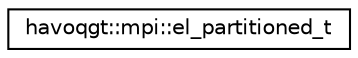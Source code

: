 digraph "Graphical Class Hierarchy"
{
  edge [fontname="Helvetica",fontsize="10",labelfontname="Helvetica",labelfontsize="10"];
  node [fontname="Helvetica",fontsize="10",shape=record];
  rankdir="LR";
  Node1 [label="havoqgt::mpi::el_partitioned_t",height=0.2,width=0.4,color="black", fillcolor="white", style="filled",URL="$classhavoqgt_1_1mpi_1_1el__partitioned__t.html"];
}
